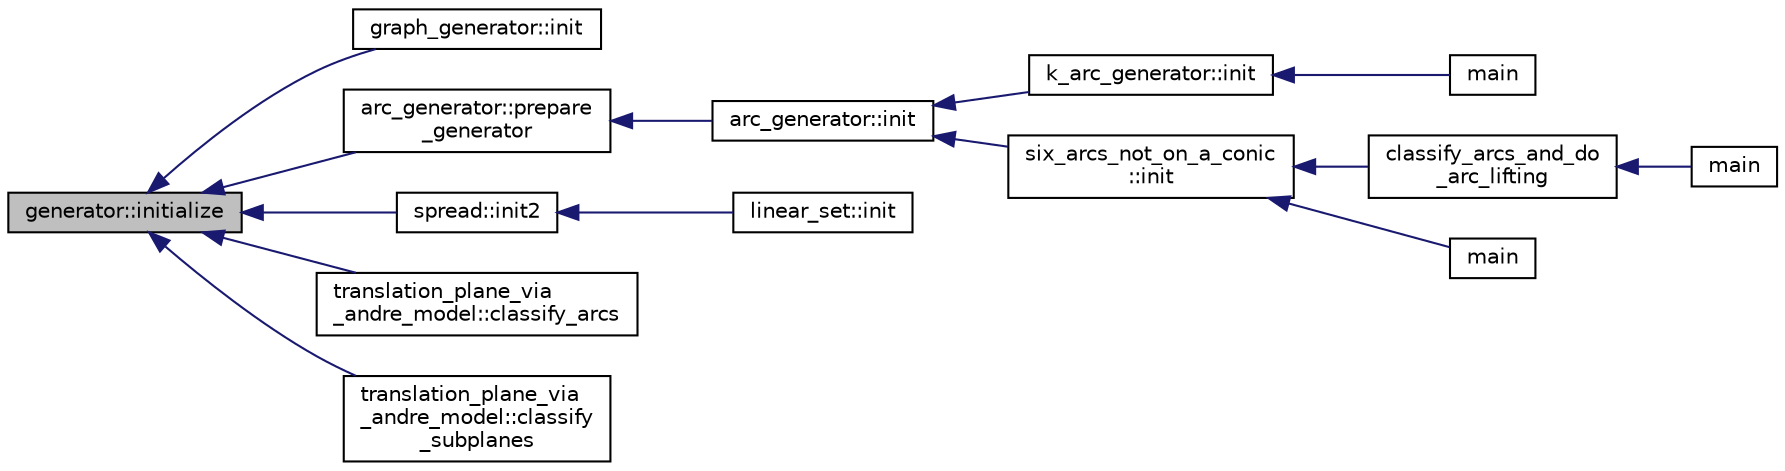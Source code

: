 digraph "generator::initialize"
{
  edge [fontname="Helvetica",fontsize="10",labelfontname="Helvetica",labelfontsize="10"];
  node [fontname="Helvetica",fontsize="10",shape=record];
  rankdir="LR";
  Node10103 [label="generator::initialize",height=0.2,width=0.4,color="black", fillcolor="grey75", style="filled", fontcolor="black"];
  Node10103 -> Node10104 [dir="back",color="midnightblue",fontsize="10",style="solid",fontname="Helvetica"];
  Node10104 [label="graph_generator::init",height=0.2,width=0.4,color="black", fillcolor="white", style="filled",URL="$d9/d91/classgraph__generator.html#acd2ec07214d869173eb1c9ffb3ec0312"];
  Node10103 -> Node10105 [dir="back",color="midnightblue",fontsize="10",style="solid",fontname="Helvetica"];
  Node10105 [label="arc_generator::prepare\l_generator",height=0.2,width=0.4,color="black", fillcolor="white", style="filled",URL="$d4/d21/classarc__generator.html#ae175493a687aa4780d6444d445a46db3"];
  Node10105 -> Node10106 [dir="back",color="midnightblue",fontsize="10",style="solid",fontname="Helvetica"];
  Node10106 [label="arc_generator::init",height=0.2,width=0.4,color="black", fillcolor="white", style="filled",URL="$d4/d21/classarc__generator.html#ae614e18e9c641d67069fa27d48245cde"];
  Node10106 -> Node10107 [dir="back",color="midnightblue",fontsize="10",style="solid",fontname="Helvetica"];
  Node10107 [label="k_arc_generator::init",height=0.2,width=0.4,color="black", fillcolor="white", style="filled",URL="$d6/dd8/classk__arc__generator.html#a6036d9f52ede9f8ca681505626b5361d"];
  Node10107 -> Node10108 [dir="back",color="midnightblue",fontsize="10",style="solid",fontname="Helvetica"];
  Node10108 [label="main",height=0.2,width=0.4,color="black", fillcolor="white", style="filled",URL="$d6/d01/k__arc__generator__main_8_c.html#a217dbf8b442f20279ea00b898af96f52"];
  Node10106 -> Node10109 [dir="back",color="midnightblue",fontsize="10",style="solid",fontname="Helvetica"];
  Node10109 [label="six_arcs_not_on_a_conic\l::init",height=0.2,width=0.4,color="black", fillcolor="white", style="filled",URL="$d8/de6/classsix__arcs__not__on__a__conic.html#a7a4d5cf8a098488729934cfa8a70944a"];
  Node10109 -> Node10110 [dir="back",color="midnightblue",fontsize="10",style="solid",fontname="Helvetica"];
  Node10110 [label="classify_arcs_and_do\l_arc_lifting",height=0.2,width=0.4,color="black", fillcolor="white", style="filled",URL="$d6/dc3/arc__lifting__main_8_c.html#afdd7be16f16b8c71e9a72fe5f6a0b59c"];
  Node10110 -> Node10111 [dir="back",color="midnightblue",fontsize="10",style="solid",fontname="Helvetica"];
  Node10111 [label="main",height=0.2,width=0.4,color="black", fillcolor="white", style="filled",URL="$d6/dc3/arc__lifting__main_8_c.html#a217dbf8b442f20279ea00b898af96f52"];
  Node10109 -> Node10112 [dir="back",color="midnightblue",fontsize="10",style="solid",fontname="Helvetica"];
  Node10112 [label="main",height=0.2,width=0.4,color="black", fillcolor="white", style="filled",URL="$d2/dfa/create__surface__main_8_c.html#a217dbf8b442f20279ea00b898af96f52"];
  Node10103 -> Node10113 [dir="back",color="midnightblue",fontsize="10",style="solid",fontname="Helvetica"];
  Node10113 [label="spread::init2",height=0.2,width=0.4,color="black", fillcolor="white", style="filled",URL="$da/dc1/classspread.html#a576b6d56cc27680063696e865346cedc"];
  Node10113 -> Node10114 [dir="back",color="midnightblue",fontsize="10",style="solid",fontname="Helvetica"];
  Node10114 [label="linear_set::init",height=0.2,width=0.4,color="black", fillcolor="white", style="filled",URL="$dd/d86/classlinear__set.html#a7ab24e84423749047d5465cb15505475"];
  Node10103 -> Node10115 [dir="back",color="midnightblue",fontsize="10",style="solid",fontname="Helvetica"];
  Node10115 [label="translation_plane_via\l_andre_model::classify_arcs",height=0.2,width=0.4,color="black", fillcolor="white", style="filled",URL="$d1/dcc/classtranslation__plane__via__andre__model.html#ac8f002e812a8b152d41e806688601c5e"];
  Node10103 -> Node10116 [dir="back",color="midnightblue",fontsize="10",style="solid",fontname="Helvetica"];
  Node10116 [label="translation_plane_via\l_andre_model::classify\l_subplanes",height=0.2,width=0.4,color="black", fillcolor="white", style="filled",URL="$d1/dcc/classtranslation__plane__via__andre__model.html#a794fefa95f0a7f7b887133375988ee55"];
}
